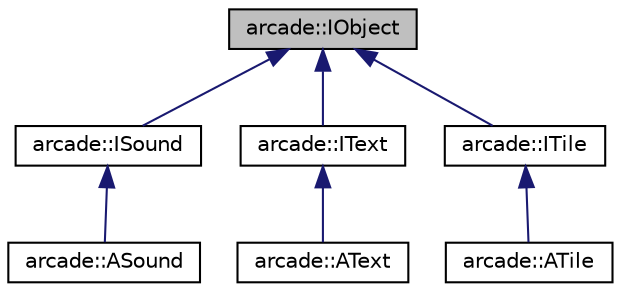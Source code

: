 digraph "arcade::IObject"
{
 // LATEX_PDF_SIZE
  edge [fontname="Helvetica",fontsize="10",labelfontname="Helvetica",labelfontsize="10"];
  node [fontname="Helvetica",fontsize="10",shape=record];
  Node1 [label="arcade::IObject",height=0.2,width=0.4,color="black", fillcolor="grey75", style="filled", fontcolor="black",tooltip="virtual class for all objects in the arcade box"];
  Node1 -> Node2 [dir="back",color="midnightblue",fontsize="10",style="solid",fontname="Helvetica"];
  Node2 [label="arcade::ISound",height=0.2,width=0.4,color="black", fillcolor="white", style="filled",URL="$classarcade_1_1ISound.html",tooltip=" "];
  Node2 -> Node3 [dir="back",color="midnightblue",fontsize="10",style="solid",fontname="Helvetica"];
  Node3 [label="arcade::ASound",height=0.2,width=0.4,color="black", fillcolor="white", style="filled",URL="$classarcade_1_1ASound.html",tooltip=" "];
  Node1 -> Node4 [dir="back",color="midnightblue",fontsize="10",style="solid",fontname="Helvetica"];
  Node4 [label="arcade::IText",height=0.2,width=0.4,color="black", fillcolor="white", style="filled",URL="$classarcade_1_1IText.html",tooltip=" "];
  Node4 -> Node5 [dir="back",color="midnightblue",fontsize="10",style="solid",fontname="Helvetica"];
  Node5 [label="arcade::AText",height=0.2,width=0.4,color="black", fillcolor="white", style="filled",URL="$classarcade_1_1AText.html",tooltip=" "];
  Node1 -> Node6 [dir="back",color="midnightblue",fontsize="10",style="solid",fontname="Helvetica"];
  Node6 [label="arcade::ITile",height=0.2,width=0.4,color="black", fillcolor="white", style="filled",URL="$classarcade_1_1ITile.html",tooltip="virtual class for all Tile in the arcade box"];
  Node6 -> Node7 [dir="back",color="midnightblue",fontsize="10",style="solid",fontname="Helvetica"];
  Node7 [label="arcade::ATile",height=0.2,width=0.4,color="black", fillcolor="white", style="filled",URL="$classarcade_1_1ATile.html",tooltip=" "];
}
